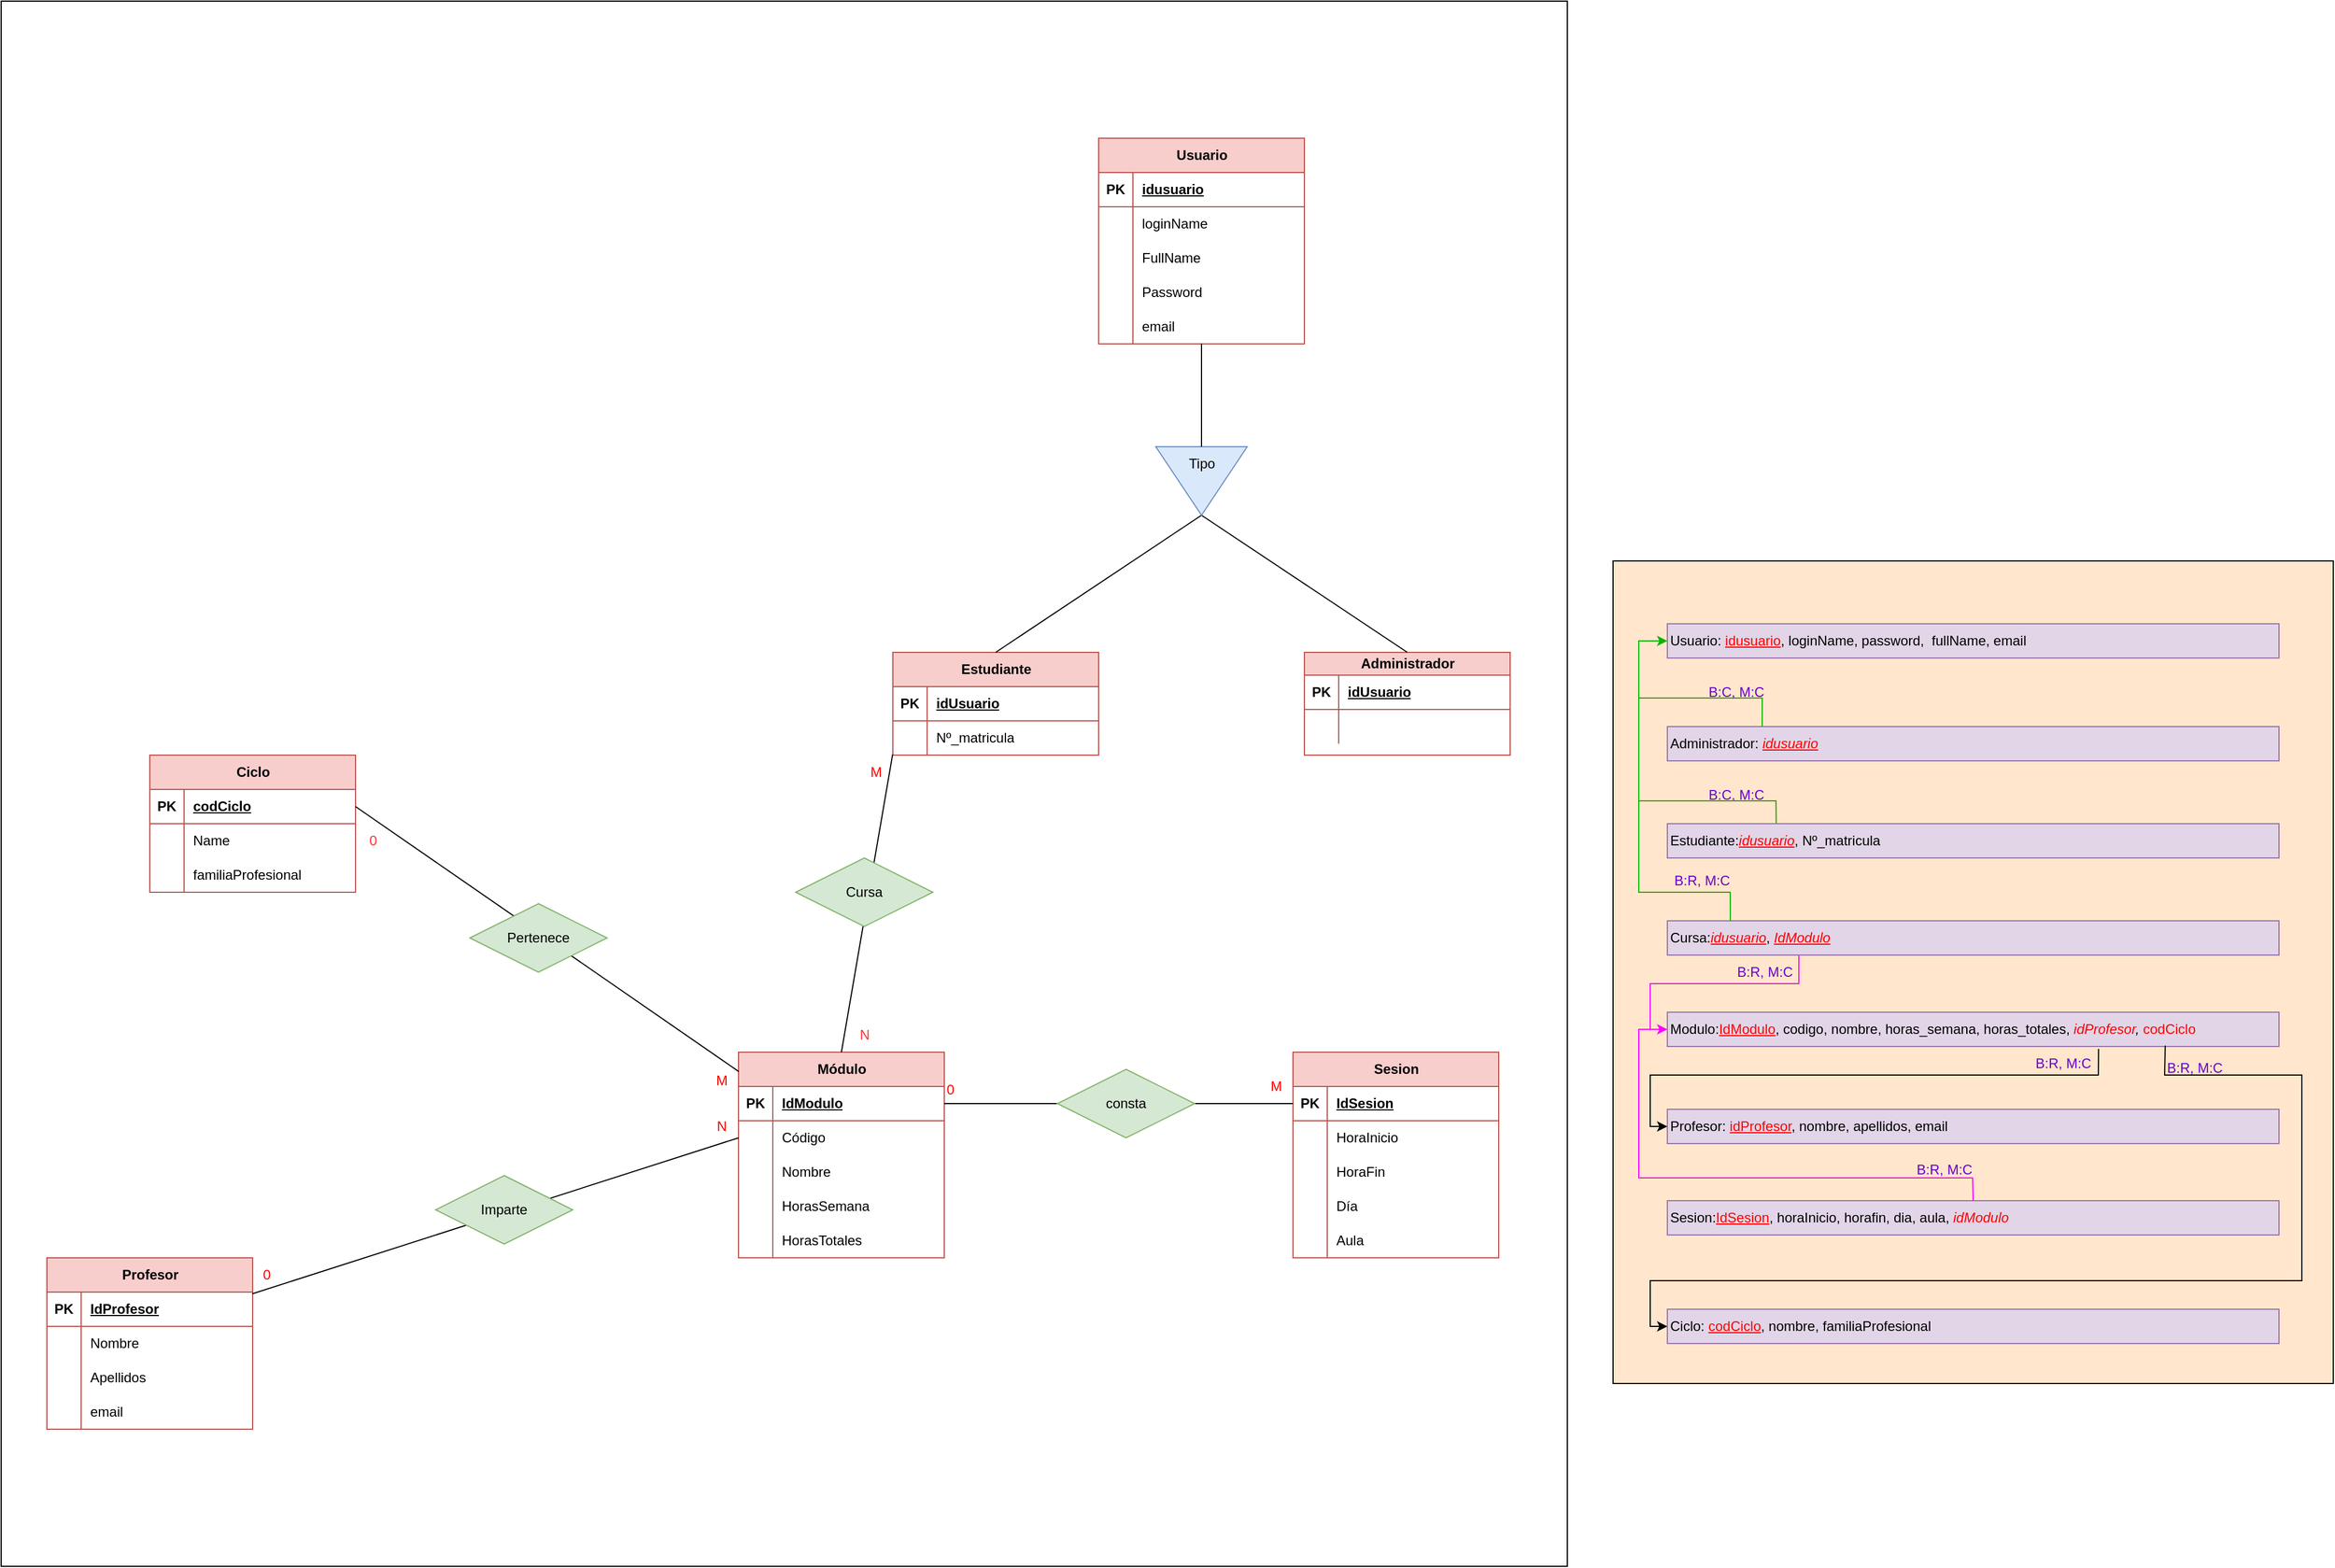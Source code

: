 <mxfile version="22.0.3" type="device">
  <diagram id="C5RBs43oDa-KdzZeNtuy" name="Entidad-Relacion">
    <mxGraphModel dx="6753" dy="1079" grid="1" gridSize="10" guides="1" tooltips="1" connect="1" arrows="1" fold="1" page="1" pageScale="1" pageWidth="827" pageHeight="1169" math="0" shadow="0">
      <root>
        <mxCell id="WIyWlLk6GJQsqaUBKTNV-0" />
        <mxCell id="WIyWlLk6GJQsqaUBKTNV-1" parent="WIyWlLk6GJQsqaUBKTNV-0" />
        <mxCell id="IcJAFvXMcdlUpBERANjo-21" value="" style="group;fillColor=#fff2cc;strokeColor=#d6b656;" parent="WIyWlLk6GJQsqaUBKTNV-1" vertex="1" connectable="0">
          <mxGeometry x="-700" y="2860" width="1370" height="1370" as="geometry" />
        </mxCell>
        <mxCell id="IcJAFvXMcdlUpBERANjo-20" value="" style="whiteSpace=wrap;html=1;aspect=fixed;" parent="IcJAFvXMcdlUpBERANjo-21" vertex="1">
          <mxGeometry width="1370" height="1370" as="geometry" />
        </mxCell>
        <mxCell id="Yn_WXs409a5etzlrmCYC-3" value="Usuario" style="shape=table;startSize=30;container=1;collapsible=1;childLayout=tableLayout;fixedRows=1;rowLines=0;fontStyle=1;align=center;resizeLast=1;html=1;strokeColor=#b85450;verticalAlign=middle;fontFamily=Helvetica;fontSize=12;fontColor=default;fillColor=#f8cecc;" parent="IcJAFvXMcdlUpBERANjo-21" vertex="1">
          <mxGeometry x="960" y="120" width="180" height="180" as="geometry" />
        </mxCell>
        <mxCell id="Yn_WXs409a5etzlrmCYC-4" value="" style="shape=tableRow;horizontal=0;startSize=0;swimlaneHead=0;swimlaneBody=0;fillColor=none;collapsible=0;dropTarget=0;points=[[0,0.5],[1,0.5]];portConstraint=eastwest;top=0;left=0;right=0;bottom=1;strokeColor=#b85450;align=center;verticalAlign=middle;fontFamily=Helvetica;fontSize=12;fontColor=default;" parent="Yn_WXs409a5etzlrmCYC-3" vertex="1">
          <mxGeometry y="30" width="180" height="30" as="geometry" />
        </mxCell>
        <mxCell id="Yn_WXs409a5etzlrmCYC-5" value="PK" style="shape=partialRectangle;connectable=0;fillColor=none;top=0;left=0;bottom=0;right=0;fontStyle=1;overflow=hidden;whiteSpace=wrap;html=1;strokeColor=#b85450;align=center;verticalAlign=middle;fontFamily=Helvetica;fontSize=12;fontColor=default;" parent="Yn_WXs409a5etzlrmCYC-4" vertex="1">
          <mxGeometry width="30" height="30" as="geometry">
            <mxRectangle width="30" height="30" as="alternateBounds" />
          </mxGeometry>
        </mxCell>
        <mxCell id="Yn_WXs409a5etzlrmCYC-6" value="idusuario" style="shape=partialRectangle;connectable=0;fillColor=none;top=0;left=0;bottom=0;right=0;align=left;spacingLeft=6;fontStyle=5;overflow=hidden;whiteSpace=wrap;html=1;strokeColor=#b85450;verticalAlign=middle;fontFamily=Helvetica;fontSize=12;fontColor=default;" parent="Yn_WXs409a5etzlrmCYC-4" vertex="1">
          <mxGeometry x="30" width="150" height="30" as="geometry">
            <mxRectangle width="150" height="30" as="alternateBounds" />
          </mxGeometry>
        </mxCell>
        <mxCell id="Yn_WXs409a5etzlrmCYC-7" value="" style="shape=tableRow;horizontal=0;startSize=0;swimlaneHead=0;swimlaneBody=0;fillColor=none;collapsible=0;dropTarget=0;points=[[0,0.5],[1,0.5]];portConstraint=eastwest;top=0;left=0;right=0;bottom=0;strokeColor=#b85450;align=center;verticalAlign=middle;fontFamily=Helvetica;fontSize=12;fontColor=default;" parent="Yn_WXs409a5etzlrmCYC-3" vertex="1">
          <mxGeometry y="60" width="180" height="30" as="geometry" />
        </mxCell>
        <mxCell id="Yn_WXs409a5etzlrmCYC-8" value="" style="shape=partialRectangle;connectable=0;fillColor=none;top=0;left=0;bottom=0;right=0;editable=1;overflow=hidden;whiteSpace=wrap;html=1;strokeColor=#b85450;align=center;verticalAlign=middle;fontFamily=Helvetica;fontSize=12;fontColor=default;" parent="Yn_WXs409a5etzlrmCYC-7" vertex="1">
          <mxGeometry width="30" height="30" as="geometry">
            <mxRectangle width="30" height="30" as="alternateBounds" />
          </mxGeometry>
        </mxCell>
        <mxCell id="Yn_WXs409a5etzlrmCYC-9" value="loginName" style="shape=partialRectangle;connectable=0;fillColor=none;top=0;left=0;bottom=0;right=0;align=left;spacingLeft=6;overflow=hidden;whiteSpace=wrap;html=1;strokeColor=#b85450;verticalAlign=middle;fontFamily=Helvetica;fontSize=12;fontColor=default;" parent="Yn_WXs409a5etzlrmCYC-7" vertex="1">
          <mxGeometry x="30" width="150" height="30" as="geometry">
            <mxRectangle width="150" height="30" as="alternateBounds" />
          </mxGeometry>
        </mxCell>
        <mxCell id="Yn_WXs409a5etzlrmCYC-10" value="" style="shape=tableRow;horizontal=0;startSize=0;swimlaneHead=0;swimlaneBody=0;fillColor=none;collapsible=0;dropTarget=0;points=[[0,0.5],[1,0.5]];portConstraint=eastwest;top=0;left=0;right=0;bottom=0;strokeColor=#b85450;align=center;verticalAlign=middle;fontFamily=Helvetica;fontSize=12;fontColor=default;" parent="Yn_WXs409a5etzlrmCYC-3" vertex="1">
          <mxGeometry y="90" width="180" height="30" as="geometry" />
        </mxCell>
        <mxCell id="Yn_WXs409a5etzlrmCYC-11" value="" style="shape=partialRectangle;connectable=0;fillColor=none;top=0;left=0;bottom=0;right=0;editable=1;overflow=hidden;whiteSpace=wrap;html=1;strokeColor=#b85450;align=center;verticalAlign=middle;fontFamily=Helvetica;fontSize=12;fontColor=default;" parent="Yn_WXs409a5etzlrmCYC-10" vertex="1">
          <mxGeometry width="30" height="30" as="geometry">
            <mxRectangle width="30" height="30" as="alternateBounds" />
          </mxGeometry>
        </mxCell>
        <mxCell id="Yn_WXs409a5etzlrmCYC-12" value="FullName" style="shape=partialRectangle;connectable=0;fillColor=none;top=0;left=0;bottom=0;right=0;align=left;spacingLeft=6;overflow=hidden;whiteSpace=wrap;html=1;strokeColor=#b85450;verticalAlign=middle;fontFamily=Helvetica;fontSize=12;fontColor=default;" parent="Yn_WXs409a5etzlrmCYC-10" vertex="1">
          <mxGeometry x="30" width="150" height="30" as="geometry">
            <mxRectangle width="150" height="30" as="alternateBounds" />
          </mxGeometry>
        </mxCell>
        <mxCell id="Yn_WXs409a5etzlrmCYC-13" value="" style="shape=tableRow;horizontal=0;startSize=0;swimlaneHead=0;swimlaneBody=0;fillColor=none;collapsible=0;dropTarget=0;points=[[0,0.5],[1,0.5]];portConstraint=eastwest;top=0;left=0;right=0;bottom=0;strokeColor=#b85450;align=center;verticalAlign=middle;fontFamily=Helvetica;fontSize=12;fontColor=default;" parent="Yn_WXs409a5etzlrmCYC-3" vertex="1">
          <mxGeometry y="120" width="180" height="30" as="geometry" />
        </mxCell>
        <mxCell id="Yn_WXs409a5etzlrmCYC-14" value="" style="shape=partialRectangle;connectable=0;fillColor=none;top=0;left=0;bottom=0;right=0;editable=1;overflow=hidden;whiteSpace=wrap;html=1;strokeColor=#b85450;align=center;verticalAlign=middle;fontFamily=Helvetica;fontSize=12;fontColor=default;" parent="Yn_WXs409a5etzlrmCYC-13" vertex="1">
          <mxGeometry width="30" height="30" as="geometry">
            <mxRectangle width="30" height="30" as="alternateBounds" />
          </mxGeometry>
        </mxCell>
        <mxCell id="Yn_WXs409a5etzlrmCYC-15" value="Password" style="shape=partialRectangle;connectable=0;fillColor=none;top=0;left=0;bottom=0;right=0;align=left;spacingLeft=6;overflow=hidden;whiteSpace=wrap;html=1;strokeColor=#b85450;verticalAlign=middle;fontFamily=Helvetica;fontSize=12;fontColor=default;" parent="Yn_WXs409a5etzlrmCYC-13" vertex="1">
          <mxGeometry x="30" width="150" height="30" as="geometry">
            <mxRectangle width="150" height="30" as="alternateBounds" />
          </mxGeometry>
        </mxCell>
        <mxCell id="uocuBpoWuZLB5lscc0YK-18" value="" style="shape=tableRow;horizontal=0;startSize=0;swimlaneHead=0;swimlaneBody=0;fillColor=none;collapsible=0;dropTarget=0;points=[[0,0.5],[1,0.5]];portConstraint=eastwest;top=0;left=0;right=0;bottom=0;strokeColor=#b85450;align=center;verticalAlign=middle;fontFamily=Helvetica;fontSize=12;fontColor=default;" parent="Yn_WXs409a5etzlrmCYC-3" vertex="1">
          <mxGeometry y="150" width="180" height="30" as="geometry" />
        </mxCell>
        <mxCell id="uocuBpoWuZLB5lscc0YK-19" value="" style="shape=partialRectangle;connectable=0;fillColor=none;top=0;left=0;bottom=0;right=0;editable=1;overflow=hidden;whiteSpace=wrap;html=1;strokeColor=#b85450;align=center;verticalAlign=middle;fontFamily=Helvetica;fontSize=12;fontColor=default;" parent="uocuBpoWuZLB5lscc0YK-18" vertex="1">
          <mxGeometry width="30" height="30" as="geometry">
            <mxRectangle width="30" height="30" as="alternateBounds" />
          </mxGeometry>
        </mxCell>
        <mxCell id="uocuBpoWuZLB5lscc0YK-20" value="email" style="shape=partialRectangle;connectable=0;fillColor=none;top=0;left=0;bottom=0;right=0;align=left;spacingLeft=6;overflow=hidden;whiteSpace=wrap;html=1;strokeColor=#b85450;verticalAlign=middle;fontFamily=Helvetica;fontSize=12;fontColor=default;" parent="uocuBpoWuZLB5lscc0YK-18" vertex="1">
          <mxGeometry x="30" width="150" height="30" as="geometry">
            <mxRectangle width="150" height="30" as="alternateBounds" />
          </mxGeometry>
        </mxCell>
        <mxCell id="Yn_WXs409a5etzlrmCYC-16" value="Ciclo" style="shape=table;startSize=30;container=1;collapsible=1;childLayout=tableLayout;fixedRows=1;rowLines=0;fontStyle=1;align=center;resizeLast=1;html=1;strokeColor=#b85450;verticalAlign=middle;fontFamily=Helvetica;fontSize=12;fontColor=default;fillColor=#f8cecc;" parent="IcJAFvXMcdlUpBERANjo-21" vertex="1">
          <mxGeometry x="130" y="660" width="180" height="120" as="geometry" />
        </mxCell>
        <mxCell id="Yn_WXs409a5etzlrmCYC-17" value="" style="shape=tableRow;horizontal=0;startSize=0;swimlaneHead=0;swimlaneBody=0;fillColor=none;collapsible=0;dropTarget=0;points=[[0,0.5],[1,0.5]];portConstraint=eastwest;top=0;left=0;right=0;bottom=1;strokeColor=#b85450;align=center;verticalAlign=middle;fontFamily=Helvetica;fontSize=12;fontColor=default;" parent="Yn_WXs409a5etzlrmCYC-16" vertex="1">
          <mxGeometry y="30" width="180" height="30" as="geometry" />
        </mxCell>
        <mxCell id="Yn_WXs409a5etzlrmCYC-18" value="PK" style="shape=partialRectangle;connectable=0;fillColor=none;top=0;left=0;bottom=0;right=0;fontStyle=1;overflow=hidden;whiteSpace=wrap;html=1;strokeColor=#b85450;align=center;verticalAlign=middle;fontFamily=Helvetica;fontSize=12;fontColor=default;" parent="Yn_WXs409a5etzlrmCYC-17" vertex="1">
          <mxGeometry width="30" height="30" as="geometry">
            <mxRectangle width="30" height="30" as="alternateBounds" />
          </mxGeometry>
        </mxCell>
        <mxCell id="Yn_WXs409a5etzlrmCYC-19" value="codCiclo" style="shape=partialRectangle;connectable=0;fillColor=none;top=0;left=0;bottom=0;right=0;align=left;spacingLeft=6;fontStyle=5;overflow=hidden;whiteSpace=wrap;html=1;strokeColor=#b85450;verticalAlign=middle;fontFamily=Helvetica;fontSize=12;fontColor=default;" parent="Yn_WXs409a5etzlrmCYC-17" vertex="1">
          <mxGeometry x="30" width="150" height="30" as="geometry">
            <mxRectangle width="150" height="30" as="alternateBounds" />
          </mxGeometry>
        </mxCell>
        <mxCell id="Yn_WXs409a5etzlrmCYC-20" value="" style="shape=tableRow;horizontal=0;startSize=0;swimlaneHead=0;swimlaneBody=0;fillColor=none;collapsible=0;dropTarget=0;points=[[0,0.5],[1,0.5]];portConstraint=eastwest;top=0;left=0;right=0;bottom=0;strokeColor=#b85450;align=center;verticalAlign=middle;fontFamily=Helvetica;fontSize=12;fontColor=default;" parent="Yn_WXs409a5etzlrmCYC-16" vertex="1">
          <mxGeometry y="60" width="180" height="30" as="geometry" />
        </mxCell>
        <mxCell id="Yn_WXs409a5etzlrmCYC-21" value="" style="shape=partialRectangle;connectable=0;fillColor=none;top=0;left=0;bottom=0;right=0;editable=1;overflow=hidden;whiteSpace=wrap;html=1;strokeColor=#b85450;align=center;verticalAlign=middle;fontFamily=Helvetica;fontSize=12;fontColor=default;" parent="Yn_WXs409a5etzlrmCYC-20" vertex="1">
          <mxGeometry width="30" height="30" as="geometry">
            <mxRectangle width="30" height="30" as="alternateBounds" />
          </mxGeometry>
        </mxCell>
        <mxCell id="Yn_WXs409a5etzlrmCYC-22" value="Name" style="shape=partialRectangle;connectable=0;fillColor=none;top=0;left=0;bottom=0;right=0;align=left;spacingLeft=6;overflow=hidden;whiteSpace=wrap;html=1;strokeColor=#b85450;verticalAlign=middle;fontFamily=Helvetica;fontSize=12;fontColor=default;" parent="Yn_WXs409a5etzlrmCYC-20" vertex="1">
          <mxGeometry x="30" width="150" height="30" as="geometry">
            <mxRectangle width="150" height="30" as="alternateBounds" />
          </mxGeometry>
        </mxCell>
        <mxCell id="Yn_WXs409a5etzlrmCYC-23" value="" style="shape=tableRow;horizontal=0;startSize=0;swimlaneHead=0;swimlaneBody=0;fillColor=none;collapsible=0;dropTarget=0;points=[[0,0.5],[1,0.5]];portConstraint=eastwest;top=0;left=0;right=0;bottom=0;strokeColor=#b85450;align=center;verticalAlign=middle;fontFamily=Helvetica;fontSize=12;fontColor=default;" parent="Yn_WXs409a5etzlrmCYC-16" vertex="1">
          <mxGeometry y="90" width="180" height="30" as="geometry" />
        </mxCell>
        <mxCell id="Yn_WXs409a5etzlrmCYC-24" value="" style="shape=partialRectangle;connectable=0;fillColor=none;top=0;left=0;bottom=0;right=0;editable=1;overflow=hidden;whiteSpace=wrap;html=1;strokeColor=#b85450;align=center;verticalAlign=middle;fontFamily=Helvetica;fontSize=12;fontColor=default;" parent="Yn_WXs409a5etzlrmCYC-23" vertex="1">
          <mxGeometry width="30" height="30" as="geometry">
            <mxRectangle width="30" height="30" as="alternateBounds" />
          </mxGeometry>
        </mxCell>
        <mxCell id="Yn_WXs409a5etzlrmCYC-25" value="familiaProfesional" style="shape=partialRectangle;connectable=0;fillColor=none;top=0;left=0;bottom=0;right=0;align=left;spacingLeft=6;overflow=hidden;whiteSpace=wrap;html=1;strokeColor=#b85450;verticalAlign=middle;fontFamily=Helvetica;fontSize=12;fontColor=default;" parent="Yn_WXs409a5etzlrmCYC-23" vertex="1">
          <mxGeometry x="30" width="150" height="30" as="geometry">
            <mxRectangle width="150" height="30" as="alternateBounds" />
          </mxGeometry>
        </mxCell>
        <mxCell id="Yn_WXs409a5etzlrmCYC-32" value="Módulo" style="shape=table;startSize=30;container=1;collapsible=1;childLayout=tableLayout;fixedRows=1;rowLines=0;fontStyle=1;align=center;resizeLast=1;html=1;strokeColor=#b85450;verticalAlign=middle;fontFamily=Helvetica;fontSize=12;fontColor=default;fillColor=#f8cecc;" parent="IcJAFvXMcdlUpBERANjo-21" vertex="1">
          <mxGeometry x="645" y="920" width="180" height="180" as="geometry" />
        </mxCell>
        <mxCell id="Yn_WXs409a5etzlrmCYC-33" value="" style="shape=tableRow;horizontal=0;startSize=0;swimlaneHead=0;swimlaneBody=0;fillColor=none;collapsible=0;dropTarget=0;points=[[0,0.5],[1,0.5]];portConstraint=eastwest;top=0;left=0;right=0;bottom=1;strokeColor=#b85450;align=center;verticalAlign=middle;fontFamily=Helvetica;fontSize=12;fontColor=default;" parent="Yn_WXs409a5etzlrmCYC-32" vertex="1">
          <mxGeometry y="30" width="180" height="30" as="geometry" />
        </mxCell>
        <mxCell id="Yn_WXs409a5etzlrmCYC-34" value="PK" style="shape=partialRectangle;connectable=0;fillColor=none;top=0;left=0;bottom=0;right=0;fontStyle=1;overflow=hidden;whiteSpace=wrap;html=1;strokeColor=#b85450;align=center;verticalAlign=middle;fontFamily=Helvetica;fontSize=12;fontColor=default;" parent="Yn_WXs409a5etzlrmCYC-33" vertex="1">
          <mxGeometry width="30" height="30" as="geometry">
            <mxRectangle width="30" height="30" as="alternateBounds" />
          </mxGeometry>
        </mxCell>
        <mxCell id="Yn_WXs409a5etzlrmCYC-35" value="IdModulo" style="shape=partialRectangle;connectable=0;fillColor=none;top=0;left=0;bottom=0;right=0;align=left;spacingLeft=6;fontStyle=5;overflow=hidden;whiteSpace=wrap;html=1;strokeColor=#b85450;verticalAlign=middle;fontFamily=Helvetica;fontSize=12;fontColor=default;" parent="Yn_WXs409a5etzlrmCYC-33" vertex="1">
          <mxGeometry x="30" width="150" height="30" as="geometry">
            <mxRectangle width="150" height="30" as="alternateBounds" />
          </mxGeometry>
        </mxCell>
        <mxCell id="Yn_WXs409a5etzlrmCYC-104" value="" style="shape=tableRow;horizontal=0;startSize=0;swimlaneHead=0;swimlaneBody=0;fillColor=none;collapsible=0;dropTarget=0;points=[[0,0.5],[1,0.5]];portConstraint=eastwest;top=0;left=0;right=0;bottom=0;strokeColor=#b85450;align=center;verticalAlign=middle;fontFamily=Helvetica;fontSize=12;fontColor=default;" parent="Yn_WXs409a5etzlrmCYC-32" vertex="1">
          <mxGeometry y="60" width="180" height="30" as="geometry" />
        </mxCell>
        <mxCell id="Yn_WXs409a5etzlrmCYC-105" value="" style="shape=partialRectangle;connectable=0;fillColor=none;top=0;left=0;bottom=0;right=0;editable=1;overflow=hidden;whiteSpace=wrap;html=1;strokeColor=#b85450;align=center;verticalAlign=middle;fontFamily=Helvetica;fontSize=12;fontColor=default;" parent="Yn_WXs409a5etzlrmCYC-104" vertex="1">
          <mxGeometry width="30" height="30" as="geometry">
            <mxRectangle width="30" height="30" as="alternateBounds" />
          </mxGeometry>
        </mxCell>
        <mxCell id="Yn_WXs409a5etzlrmCYC-106" value="Código" style="shape=partialRectangle;connectable=0;fillColor=none;top=0;left=0;bottom=0;right=0;align=left;spacingLeft=6;overflow=hidden;whiteSpace=wrap;html=1;strokeColor=#b85450;verticalAlign=middle;fontFamily=Helvetica;fontSize=12;fontColor=default;" parent="Yn_WXs409a5etzlrmCYC-104" vertex="1">
          <mxGeometry x="30" width="150" height="30" as="geometry">
            <mxRectangle width="150" height="30" as="alternateBounds" />
          </mxGeometry>
        </mxCell>
        <mxCell id="Yn_WXs409a5etzlrmCYC-36" value="" style="shape=tableRow;horizontal=0;startSize=0;swimlaneHead=0;swimlaneBody=0;fillColor=none;collapsible=0;dropTarget=0;points=[[0,0.5],[1,0.5]];portConstraint=eastwest;top=0;left=0;right=0;bottom=0;strokeColor=#b85450;align=center;verticalAlign=middle;fontFamily=Helvetica;fontSize=12;fontColor=default;" parent="Yn_WXs409a5etzlrmCYC-32" vertex="1">
          <mxGeometry y="90" width="180" height="30" as="geometry" />
        </mxCell>
        <mxCell id="Yn_WXs409a5etzlrmCYC-37" value="" style="shape=partialRectangle;connectable=0;fillColor=none;top=0;left=0;bottom=0;right=0;editable=1;overflow=hidden;whiteSpace=wrap;html=1;strokeColor=#b85450;align=center;verticalAlign=middle;fontFamily=Helvetica;fontSize=12;fontColor=default;" parent="Yn_WXs409a5etzlrmCYC-36" vertex="1">
          <mxGeometry width="30" height="30" as="geometry">
            <mxRectangle width="30" height="30" as="alternateBounds" />
          </mxGeometry>
        </mxCell>
        <mxCell id="Yn_WXs409a5etzlrmCYC-38" value="Nombre" style="shape=partialRectangle;connectable=0;fillColor=none;top=0;left=0;bottom=0;right=0;align=left;spacingLeft=6;overflow=hidden;whiteSpace=wrap;html=1;strokeColor=#b85450;verticalAlign=middle;fontFamily=Helvetica;fontSize=12;fontColor=default;" parent="Yn_WXs409a5etzlrmCYC-36" vertex="1">
          <mxGeometry x="30" width="150" height="30" as="geometry">
            <mxRectangle width="150" height="30" as="alternateBounds" />
          </mxGeometry>
        </mxCell>
        <mxCell id="Yn_WXs409a5etzlrmCYC-39" value="" style="shape=tableRow;horizontal=0;startSize=0;swimlaneHead=0;swimlaneBody=0;fillColor=none;collapsible=0;dropTarget=0;points=[[0,0.5],[1,0.5]];portConstraint=eastwest;top=0;left=0;right=0;bottom=0;strokeColor=#b85450;align=center;verticalAlign=middle;fontFamily=Helvetica;fontSize=12;fontColor=default;" parent="Yn_WXs409a5etzlrmCYC-32" vertex="1">
          <mxGeometry y="120" width="180" height="30" as="geometry" />
        </mxCell>
        <mxCell id="Yn_WXs409a5etzlrmCYC-40" value="" style="shape=partialRectangle;connectable=0;fillColor=none;top=0;left=0;bottom=0;right=0;editable=1;overflow=hidden;whiteSpace=wrap;html=1;strokeColor=#b85450;align=center;verticalAlign=middle;fontFamily=Helvetica;fontSize=12;fontColor=default;" parent="Yn_WXs409a5etzlrmCYC-39" vertex="1">
          <mxGeometry width="30" height="30" as="geometry">
            <mxRectangle width="30" height="30" as="alternateBounds" />
          </mxGeometry>
        </mxCell>
        <mxCell id="Yn_WXs409a5etzlrmCYC-41" value="HorasSemana" style="shape=partialRectangle;connectable=0;fillColor=none;top=0;left=0;bottom=0;right=0;align=left;spacingLeft=6;overflow=hidden;whiteSpace=wrap;html=1;strokeColor=#b85450;verticalAlign=middle;fontFamily=Helvetica;fontSize=12;fontColor=default;" parent="Yn_WXs409a5etzlrmCYC-39" vertex="1">
          <mxGeometry x="30" width="150" height="30" as="geometry">
            <mxRectangle width="150" height="30" as="alternateBounds" />
          </mxGeometry>
        </mxCell>
        <mxCell id="Yn_WXs409a5etzlrmCYC-42" value="" style="shape=tableRow;horizontal=0;startSize=0;swimlaneHead=0;swimlaneBody=0;fillColor=none;collapsible=0;dropTarget=0;points=[[0,0.5],[1,0.5]];portConstraint=eastwest;top=0;left=0;right=0;bottom=0;strokeColor=#b85450;align=center;verticalAlign=middle;fontFamily=Helvetica;fontSize=12;fontColor=default;" parent="Yn_WXs409a5etzlrmCYC-32" vertex="1">
          <mxGeometry y="150" width="180" height="30" as="geometry" />
        </mxCell>
        <mxCell id="Yn_WXs409a5etzlrmCYC-43" value="" style="shape=partialRectangle;connectable=0;fillColor=none;top=0;left=0;bottom=0;right=0;editable=1;overflow=hidden;whiteSpace=wrap;html=1;strokeColor=#b85450;align=center;verticalAlign=middle;fontFamily=Helvetica;fontSize=12;fontColor=default;" parent="Yn_WXs409a5etzlrmCYC-42" vertex="1">
          <mxGeometry width="30" height="30" as="geometry">
            <mxRectangle width="30" height="30" as="alternateBounds" />
          </mxGeometry>
        </mxCell>
        <mxCell id="Yn_WXs409a5etzlrmCYC-44" value="HorasTotales" style="shape=partialRectangle;connectable=0;fillColor=none;top=0;left=0;bottom=0;right=0;align=left;spacingLeft=6;overflow=hidden;whiteSpace=wrap;html=1;strokeColor=#b85450;verticalAlign=middle;fontFamily=Helvetica;fontSize=12;fontColor=default;" parent="Yn_WXs409a5etzlrmCYC-42" vertex="1">
          <mxGeometry x="30" width="150" height="30" as="geometry">
            <mxRectangle width="150" height="30" as="alternateBounds" />
          </mxGeometry>
        </mxCell>
        <mxCell id="Yn_WXs409a5etzlrmCYC-45" value="Sesion" style="shape=table;startSize=30;container=1;collapsible=1;childLayout=tableLayout;fixedRows=1;rowLines=0;fontStyle=1;align=center;resizeLast=1;html=1;strokeColor=#b85450;verticalAlign=middle;fontFamily=Helvetica;fontSize=12;fontColor=default;fillColor=#f8cecc;" parent="IcJAFvXMcdlUpBERANjo-21" vertex="1">
          <mxGeometry x="1130" y="920" width="180" height="180" as="geometry" />
        </mxCell>
        <mxCell id="Yn_WXs409a5etzlrmCYC-46" value="" style="shape=tableRow;horizontal=0;startSize=0;swimlaneHead=0;swimlaneBody=0;fillColor=none;collapsible=0;dropTarget=0;points=[[0,0.5],[1,0.5]];portConstraint=eastwest;top=0;left=0;right=0;bottom=1;strokeColor=#b85450;align=center;verticalAlign=middle;fontFamily=Helvetica;fontSize=12;fontColor=default;" parent="Yn_WXs409a5etzlrmCYC-45" vertex="1">
          <mxGeometry y="30" width="180" height="30" as="geometry" />
        </mxCell>
        <mxCell id="Yn_WXs409a5etzlrmCYC-47" value="PK" style="shape=partialRectangle;connectable=0;fillColor=none;top=0;left=0;bottom=0;right=0;fontStyle=1;overflow=hidden;whiteSpace=wrap;html=1;strokeColor=#b85450;align=center;verticalAlign=middle;fontFamily=Helvetica;fontSize=12;fontColor=default;" parent="Yn_WXs409a5etzlrmCYC-46" vertex="1">
          <mxGeometry width="30" height="30" as="geometry">
            <mxRectangle width="30" height="30" as="alternateBounds" />
          </mxGeometry>
        </mxCell>
        <mxCell id="Yn_WXs409a5etzlrmCYC-48" value="IdSesion" style="shape=partialRectangle;connectable=0;fillColor=none;top=0;left=0;bottom=0;right=0;align=left;spacingLeft=6;fontStyle=5;overflow=hidden;whiteSpace=wrap;html=1;strokeColor=#b85450;verticalAlign=middle;fontFamily=Helvetica;fontSize=12;fontColor=default;" parent="Yn_WXs409a5etzlrmCYC-46" vertex="1">
          <mxGeometry x="30" width="150" height="30" as="geometry">
            <mxRectangle width="150" height="30" as="alternateBounds" />
          </mxGeometry>
        </mxCell>
        <mxCell id="Yn_WXs409a5etzlrmCYC-49" value="" style="shape=tableRow;horizontal=0;startSize=0;swimlaneHead=0;swimlaneBody=0;fillColor=none;collapsible=0;dropTarget=0;points=[[0,0.5],[1,0.5]];portConstraint=eastwest;top=0;left=0;right=0;bottom=0;strokeColor=#b85450;align=center;verticalAlign=middle;fontFamily=Helvetica;fontSize=12;fontColor=default;" parent="Yn_WXs409a5etzlrmCYC-45" vertex="1">
          <mxGeometry y="60" width="180" height="30" as="geometry" />
        </mxCell>
        <mxCell id="Yn_WXs409a5etzlrmCYC-50" value="" style="shape=partialRectangle;connectable=0;fillColor=none;top=0;left=0;bottom=0;right=0;editable=1;overflow=hidden;whiteSpace=wrap;html=1;strokeColor=#b85450;align=center;verticalAlign=middle;fontFamily=Helvetica;fontSize=12;fontColor=default;" parent="Yn_WXs409a5etzlrmCYC-49" vertex="1">
          <mxGeometry width="30" height="30" as="geometry">
            <mxRectangle width="30" height="30" as="alternateBounds" />
          </mxGeometry>
        </mxCell>
        <mxCell id="Yn_WXs409a5etzlrmCYC-51" value="HoraInicio" style="shape=partialRectangle;connectable=0;fillColor=none;top=0;left=0;bottom=0;right=0;align=left;spacingLeft=6;overflow=hidden;whiteSpace=wrap;html=1;strokeColor=#b85450;verticalAlign=middle;fontFamily=Helvetica;fontSize=12;fontColor=default;" parent="Yn_WXs409a5etzlrmCYC-49" vertex="1">
          <mxGeometry x="30" width="150" height="30" as="geometry">
            <mxRectangle width="150" height="30" as="alternateBounds" />
          </mxGeometry>
        </mxCell>
        <mxCell id="Yn_WXs409a5etzlrmCYC-52" value="" style="shape=tableRow;horizontal=0;startSize=0;swimlaneHead=0;swimlaneBody=0;fillColor=none;collapsible=0;dropTarget=0;points=[[0,0.5],[1,0.5]];portConstraint=eastwest;top=0;left=0;right=0;bottom=0;strokeColor=#b85450;align=center;verticalAlign=middle;fontFamily=Helvetica;fontSize=12;fontColor=default;" parent="Yn_WXs409a5etzlrmCYC-45" vertex="1">
          <mxGeometry y="90" width="180" height="30" as="geometry" />
        </mxCell>
        <mxCell id="Yn_WXs409a5etzlrmCYC-53" value="" style="shape=partialRectangle;connectable=0;fillColor=none;top=0;left=0;bottom=0;right=0;editable=1;overflow=hidden;whiteSpace=wrap;html=1;strokeColor=#b85450;align=center;verticalAlign=middle;fontFamily=Helvetica;fontSize=12;fontColor=default;" parent="Yn_WXs409a5etzlrmCYC-52" vertex="1">
          <mxGeometry width="30" height="30" as="geometry">
            <mxRectangle width="30" height="30" as="alternateBounds" />
          </mxGeometry>
        </mxCell>
        <mxCell id="Yn_WXs409a5etzlrmCYC-54" value="HoraFin" style="shape=partialRectangle;connectable=0;fillColor=none;top=0;left=0;bottom=0;right=0;align=left;spacingLeft=6;overflow=hidden;whiteSpace=wrap;html=1;strokeColor=#b85450;verticalAlign=middle;fontFamily=Helvetica;fontSize=12;fontColor=default;" parent="Yn_WXs409a5etzlrmCYC-52" vertex="1">
          <mxGeometry x="30" width="150" height="30" as="geometry">
            <mxRectangle width="150" height="30" as="alternateBounds" />
          </mxGeometry>
        </mxCell>
        <mxCell id="Yn_WXs409a5etzlrmCYC-58" value="" style="shape=tableRow;horizontal=0;startSize=0;swimlaneHead=0;swimlaneBody=0;fillColor=none;collapsible=0;dropTarget=0;points=[[0,0.5],[1,0.5]];portConstraint=eastwest;top=0;left=0;right=0;bottom=0;strokeColor=#b85450;align=center;verticalAlign=middle;fontFamily=Helvetica;fontSize=12;fontColor=default;" parent="Yn_WXs409a5etzlrmCYC-45" vertex="1">
          <mxGeometry y="120" width="180" height="30" as="geometry" />
        </mxCell>
        <mxCell id="Yn_WXs409a5etzlrmCYC-59" value="" style="shape=partialRectangle;connectable=0;fillColor=none;top=0;left=0;bottom=0;right=0;editable=1;overflow=hidden;whiteSpace=wrap;html=1;strokeColor=#b85450;align=center;verticalAlign=middle;fontFamily=Helvetica;fontSize=12;fontColor=default;" parent="Yn_WXs409a5etzlrmCYC-58" vertex="1">
          <mxGeometry width="30" height="30" as="geometry">
            <mxRectangle width="30" height="30" as="alternateBounds" />
          </mxGeometry>
        </mxCell>
        <mxCell id="Yn_WXs409a5etzlrmCYC-60" value="Día" style="shape=partialRectangle;connectable=0;fillColor=none;top=0;left=0;bottom=0;right=0;align=left;spacingLeft=6;overflow=hidden;whiteSpace=wrap;html=1;strokeColor=#b85450;verticalAlign=middle;fontFamily=Helvetica;fontSize=12;fontColor=default;" parent="Yn_WXs409a5etzlrmCYC-58" vertex="1">
          <mxGeometry x="30" width="150" height="30" as="geometry">
            <mxRectangle width="150" height="30" as="alternateBounds" />
          </mxGeometry>
        </mxCell>
        <mxCell id="Yn_WXs409a5etzlrmCYC-61" value="" style="shape=tableRow;horizontal=0;startSize=0;swimlaneHead=0;swimlaneBody=0;fillColor=none;collapsible=0;dropTarget=0;points=[[0,0.5],[1,0.5]];portConstraint=eastwest;top=0;left=0;right=0;bottom=0;strokeColor=#b85450;align=center;verticalAlign=middle;fontFamily=Helvetica;fontSize=12;fontColor=default;" parent="Yn_WXs409a5etzlrmCYC-45" vertex="1">
          <mxGeometry y="150" width="180" height="30" as="geometry" />
        </mxCell>
        <mxCell id="Yn_WXs409a5etzlrmCYC-62" value="&lt;div&gt;&lt;br&gt;&lt;/div&gt;" style="shape=partialRectangle;connectable=0;fillColor=none;top=0;left=0;bottom=0;right=0;editable=1;overflow=hidden;whiteSpace=wrap;html=1;strokeColor=#b85450;align=center;verticalAlign=middle;fontFamily=Helvetica;fontSize=12;fontColor=default;" parent="Yn_WXs409a5etzlrmCYC-61" vertex="1">
          <mxGeometry width="30" height="30" as="geometry">
            <mxRectangle width="30" height="30" as="alternateBounds" />
          </mxGeometry>
        </mxCell>
        <mxCell id="Yn_WXs409a5etzlrmCYC-63" value="Aula" style="shape=partialRectangle;connectable=0;fillColor=none;top=0;left=0;bottom=0;right=0;align=left;spacingLeft=6;overflow=hidden;whiteSpace=wrap;html=1;strokeColor=#b85450;verticalAlign=middle;fontFamily=Helvetica;fontSize=12;fontColor=default;" parent="Yn_WXs409a5etzlrmCYC-61" vertex="1">
          <mxGeometry x="30" width="150" height="30" as="geometry">
            <mxRectangle width="150" height="30" as="alternateBounds" />
          </mxGeometry>
        </mxCell>
        <mxCell id="Yn_WXs409a5etzlrmCYC-64" value="Estudiante" style="shape=table;startSize=30;container=1;collapsible=1;childLayout=tableLayout;fixedRows=1;rowLines=0;fontStyle=1;align=center;resizeLast=1;html=1;strokeColor=#b85450;verticalAlign=middle;fontFamily=Helvetica;fontSize=12;fontColor=default;fillColor=#f8cecc;" parent="IcJAFvXMcdlUpBERANjo-21" vertex="1">
          <mxGeometry x="780" y="570" width="180" height="90" as="geometry" />
        </mxCell>
        <mxCell id="Yn_WXs409a5etzlrmCYC-65" value="" style="shape=tableRow;horizontal=0;startSize=0;swimlaneHead=0;swimlaneBody=0;fillColor=none;collapsible=0;dropTarget=0;points=[[0,0.5],[1,0.5]];portConstraint=eastwest;top=0;left=0;right=0;bottom=1;strokeColor=#b85450;align=center;verticalAlign=middle;fontFamily=Helvetica;fontSize=12;fontColor=default;" parent="Yn_WXs409a5etzlrmCYC-64" vertex="1">
          <mxGeometry y="30" width="180" height="30" as="geometry" />
        </mxCell>
        <mxCell id="Yn_WXs409a5etzlrmCYC-66" value="PK" style="shape=partialRectangle;connectable=0;fillColor=none;top=0;left=0;bottom=0;right=0;fontStyle=1;overflow=hidden;whiteSpace=wrap;html=1;strokeColor=#b85450;align=center;verticalAlign=middle;fontFamily=Helvetica;fontSize=12;fontColor=default;" parent="Yn_WXs409a5etzlrmCYC-65" vertex="1">
          <mxGeometry width="30" height="30" as="geometry">
            <mxRectangle width="30" height="30" as="alternateBounds" />
          </mxGeometry>
        </mxCell>
        <mxCell id="Yn_WXs409a5etzlrmCYC-67" value="idUsuario" style="shape=partialRectangle;connectable=0;fillColor=none;top=0;left=0;bottom=0;right=0;align=left;spacingLeft=6;fontStyle=5;overflow=hidden;whiteSpace=wrap;html=1;strokeColor=#b85450;verticalAlign=middle;fontFamily=Helvetica;fontSize=12;fontColor=default;" parent="Yn_WXs409a5etzlrmCYC-65" vertex="1">
          <mxGeometry x="30" width="150" height="30" as="geometry">
            <mxRectangle width="150" height="30" as="alternateBounds" />
          </mxGeometry>
        </mxCell>
        <mxCell id="Yn_WXs409a5etzlrmCYC-68" value="" style="shape=tableRow;horizontal=0;startSize=0;swimlaneHead=0;swimlaneBody=0;fillColor=none;collapsible=0;dropTarget=0;points=[[0,0.5],[1,0.5]];portConstraint=eastwest;top=0;left=0;right=0;bottom=0;strokeColor=#b85450;align=center;verticalAlign=middle;fontFamily=Helvetica;fontSize=12;fontColor=default;" parent="Yn_WXs409a5etzlrmCYC-64" vertex="1">
          <mxGeometry y="60" width="180" height="30" as="geometry" />
        </mxCell>
        <mxCell id="Yn_WXs409a5etzlrmCYC-69" value="" style="shape=partialRectangle;connectable=0;fillColor=none;top=0;left=0;bottom=0;right=0;editable=1;overflow=hidden;whiteSpace=wrap;html=1;strokeColor=#b85450;align=center;verticalAlign=middle;fontFamily=Helvetica;fontSize=12;fontColor=default;" parent="Yn_WXs409a5etzlrmCYC-68" vertex="1">
          <mxGeometry width="30" height="30" as="geometry">
            <mxRectangle width="30" height="30" as="alternateBounds" />
          </mxGeometry>
        </mxCell>
        <mxCell id="Yn_WXs409a5etzlrmCYC-70" value="Nº_matricula" style="shape=partialRectangle;connectable=0;fillColor=none;top=0;left=0;bottom=0;right=0;align=left;spacingLeft=6;overflow=hidden;whiteSpace=wrap;html=1;strokeColor=#b85450;verticalAlign=middle;fontFamily=Helvetica;fontSize=12;fontColor=default;" parent="Yn_WXs409a5etzlrmCYC-68" vertex="1">
          <mxGeometry x="30" width="150" height="30" as="geometry">
            <mxRectangle width="150" height="30" as="alternateBounds" />
          </mxGeometry>
        </mxCell>
        <mxCell id="Yn_WXs409a5etzlrmCYC-77" value="Administrador" style="shape=table;startSize=20;container=1;collapsible=1;childLayout=tableLayout;fixedRows=1;rowLines=0;fontStyle=1;align=center;resizeLast=1;html=1;strokeColor=#b85450;verticalAlign=middle;fontFamily=Helvetica;fontSize=12;fontColor=default;fillColor=#f8cecc;" parent="IcJAFvXMcdlUpBERANjo-21" vertex="1">
          <mxGeometry x="1140" y="570" width="180" height="90" as="geometry" />
        </mxCell>
        <mxCell id="Yn_WXs409a5etzlrmCYC-78" value="" style="shape=tableRow;horizontal=0;startSize=0;swimlaneHead=0;swimlaneBody=0;fillColor=none;collapsible=0;dropTarget=0;points=[[0,0.5],[1,0.5]];portConstraint=eastwest;top=0;left=0;right=0;bottom=1;strokeColor=#b85450;align=center;verticalAlign=middle;fontFamily=Helvetica;fontSize=12;fontColor=default;" parent="Yn_WXs409a5etzlrmCYC-77" vertex="1">
          <mxGeometry y="20" width="180" height="30" as="geometry" />
        </mxCell>
        <mxCell id="Yn_WXs409a5etzlrmCYC-79" value="PK" style="shape=partialRectangle;connectable=0;fillColor=none;top=0;left=0;bottom=0;right=0;fontStyle=1;overflow=hidden;whiteSpace=wrap;html=1;strokeColor=#b85450;align=center;verticalAlign=middle;fontFamily=Helvetica;fontSize=12;fontColor=default;" parent="Yn_WXs409a5etzlrmCYC-78" vertex="1">
          <mxGeometry width="30" height="30" as="geometry">
            <mxRectangle width="30" height="30" as="alternateBounds" />
          </mxGeometry>
        </mxCell>
        <mxCell id="Yn_WXs409a5etzlrmCYC-80" value="idUsuario" style="shape=partialRectangle;connectable=0;fillColor=none;top=0;left=0;bottom=0;right=0;align=left;spacingLeft=6;fontStyle=5;overflow=hidden;whiteSpace=wrap;html=1;strokeColor=#b85450;verticalAlign=middle;fontFamily=Helvetica;fontSize=12;fontColor=default;" parent="Yn_WXs409a5etzlrmCYC-78" vertex="1">
          <mxGeometry x="30" width="150" height="30" as="geometry">
            <mxRectangle width="150" height="30" as="alternateBounds" />
          </mxGeometry>
        </mxCell>
        <mxCell id="Yn_WXs409a5etzlrmCYC-81" value="" style="shape=tableRow;horizontal=0;startSize=0;swimlaneHead=0;swimlaneBody=0;fillColor=none;collapsible=0;dropTarget=0;points=[[0,0.5],[1,0.5]];portConstraint=eastwest;top=0;left=0;right=0;bottom=0;strokeColor=#b85450;align=center;verticalAlign=middle;fontFamily=Helvetica;fontSize=12;fontColor=default;" parent="Yn_WXs409a5etzlrmCYC-77" vertex="1">
          <mxGeometry y="50" width="180" height="30" as="geometry" />
        </mxCell>
        <mxCell id="Yn_WXs409a5etzlrmCYC-82" value="" style="shape=partialRectangle;connectable=0;fillColor=none;top=0;left=0;bottom=0;right=0;editable=1;overflow=hidden;whiteSpace=wrap;html=1;strokeColor=#b85450;align=center;verticalAlign=middle;fontFamily=Helvetica;fontSize=12;fontColor=default;" parent="Yn_WXs409a5etzlrmCYC-81" vertex="1">
          <mxGeometry width="30" height="30" as="geometry">
            <mxRectangle width="30" height="30" as="alternateBounds" />
          </mxGeometry>
        </mxCell>
        <mxCell id="Yn_WXs409a5etzlrmCYC-83" value="" style="shape=partialRectangle;connectable=0;fillColor=none;top=0;left=0;bottom=0;right=0;align=left;spacingLeft=6;overflow=hidden;whiteSpace=wrap;html=1;strokeColor=#b85450;verticalAlign=middle;fontFamily=Helvetica;fontSize=12;fontColor=default;" parent="Yn_WXs409a5etzlrmCYC-81" vertex="1">
          <mxGeometry x="30" width="150" height="30" as="geometry">
            <mxRectangle width="150" height="30" as="alternateBounds" />
          </mxGeometry>
        </mxCell>
        <mxCell id="Yn_WXs409a5etzlrmCYC-90" value="" style="endArrow=none;html=1;rounded=0;fontFamily=Helvetica;fontSize=12;fontColor=default;exitX=0.5;exitY=0;exitDx=0;exitDy=0;entryX=1;entryY=0.5;entryDx=0;entryDy=0;" parent="IcJAFvXMcdlUpBERANjo-21" source="Yn_WXs409a5etzlrmCYC-64" target="IcJAFvXMcdlUpBERANjo-0" edge="1">
          <mxGeometry width="50" height="50" relative="1" as="geometry">
            <mxPoint x="770" y="620" as="sourcePoint" />
            <mxPoint x="1050" y="450" as="targetPoint" />
          </mxGeometry>
        </mxCell>
        <mxCell id="Yn_WXs409a5etzlrmCYC-91" value="" style="endArrow=none;html=1;rounded=0;fontFamily=Helvetica;fontSize=12;fontColor=default;entryX=1;entryY=0.5;entryDx=0;entryDy=0;exitX=0.5;exitY=0;exitDx=0;exitDy=0;" parent="IcJAFvXMcdlUpBERANjo-21" source="Yn_WXs409a5etzlrmCYC-77" target="IcJAFvXMcdlUpBERANjo-0" edge="1">
          <mxGeometry width="50" height="50" relative="1" as="geometry">
            <mxPoint x="1049.5" y="620" as="sourcePoint" />
            <mxPoint x="1050.44" y="449.55" as="targetPoint" />
          </mxGeometry>
        </mxCell>
        <mxCell id="Yn_WXs409a5etzlrmCYC-96" value="&lt;font style=&quot;color: rgb(255, 0, 0);&quot;&gt;M&lt;/font&gt;" style="text;html=1;align=center;verticalAlign=middle;resizable=0;points=[];autosize=1;strokeColor=none;fillColor=none;fontFamily=Helvetica;fontSize=12;fontColor=default;" parent="IcJAFvXMcdlUpBERANjo-21" vertex="1">
          <mxGeometry x="750" y="660" width="30" height="30" as="geometry" />
        </mxCell>
        <mxCell id="Yn_WXs409a5etzlrmCYC-97" value="&lt;font color=&quot;#ff3333&quot;&gt;N&lt;/font&gt;" style="text;html=1;align=center;verticalAlign=middle;resizable=0;points=[];autosize=1;strokeColor=none;fillColor=none;fontFamily=Helvetica;fontSize=12;fontColor=default;" parent="IcJAFvXMcdlUpBERANjo-21" vertex="1">
          <mxGeometry x="740" y="890" width="30" height="30" as="geometry" />
        </mxCell>
        <mxCell id="Yn_WXs409a5etzlrmCYC-99" value="&lt;font style=&quot;color: rgb(255, 0, 0);&quot;&gt;M&lt;/font&gt;" style="text;html=1;align=center;verticalAlign=middle;resizable=0;points=[];autosize=1;strokeColor=none;fillColor=none;fontFamily=Helvetica;fontSize=12;fontColor=default;" parent="IcJAFvXMcdlUpBERANjo-21" vertex="1">
          <mxGeometry x="615" y="930" width="30" height="30" as="geometry" />
        </mxCell>
        <mxCell id="gWmofwAnsoPhRGkEBss_-17" value="Profesor" style="shape=table;startSize=30;container=1;collapsible=1;childLayout=tableLayout;fixedRows=1;rowLines=0;fontStyle=1;align=center;resizeLast=1;html=1;strokeColor=#b85450;verticalAlign=middle;fontFamily=Helvetica;fontSize=12;fontColor=default;fillColor=#f8cecc;" parent="IcJAFvXMcdlUpBERANjo-21" vertex="1">
          <mxGeometry x="40" y="1100" width="180" height="150" as="geometry" />
        </mxCell>
        <mxCell id="gWmofwAnsoPhRGkEBss_-18" value="" style="shape=tableRow;horizontal=0;startSize=0;swimlaneHead=0;swimlaneBody=0;fillColor=none;collapsible=0;dropTarget=0;points=[[0,0.5],[1,0.5]];portConstraint=eastwest;top=0;left=0;right=0;bottom=1;strokeColor=#b85450;align=center;verticalAlign=middle;fontFamily=Helvetica;fontSize=12;fontColor=default;" parent="gWmofwAnsoPhRGkEBss_-17" vertex="1">
          <mxGeometry y="30" width="180" height="30" as="geometry" />
        </mxCell>
        <mxCell id="gWmofwAnsoPhRGkEBss_-19" value="PK" style="shape=partialRectangle;connectable=0;fillColor=none;top=0;left=0;bottom=0;right=0;fontStyle=1;overflow=hidden;whiteSpace=wrap;html=1;strokeColor=#b85450;align=center;verticalAlign=middle;fontFamily=Helvetica;fontSize=12;fontColor=default;" parent="gWmofwAnsoPhRGkEBss_-18" vertex="1">
          <mxGeometry width="30" height="30" as="geometry">
            <mxRectangle width="30" height="30" as="alternateBounds" />
          </mxGeometry>
        </mxCell>
        <mxCell id="gWmofwAnsoPhRGkEBss_-20" value="IdProfesor" style="shape=partialRectangle;connectable=0;fillColor=none;top=0;left=0;bottom=0;right=0;align=left;spacingLeft=6;fontStyle=5;overflow=hidden;whiteSpace=wrap;html=1;strokeColor=#b85450;verticalAlign=middle;fontFamily=Helvetica;fontSize=12;fontColor=default;" parent="gWmofwAnsoPhRGkEBss_-18" vertex="1">
          <mxGeometry x="30" width="150" height="30" as="geometry">
            <mxRectangle width="150" height="30" as="alternateBounds" />
          </mxGeometry>
        </mxCell>
        <mxCell id="gWmofwAnsoPhRGkEBss_-24" value="" style="shape=tableRow;horizontal=0;startSize=0;swimlaneHead=0;swimlaneBody=0;fillColor=none;collapsible=0;dropTarget=0;points=[[0,0.5],[1,0.5]];portConstraint=eastwest;top=0;left=0;right=0;bottom=0;strokeColor=#b85450;align=center;verticalAlign=middle;fontFamily=Helvetica;fontSize=12;fontColor=default;" parent="gWmofwAnsoPhRGkEBss_-17" vertex="1">
          <mxGeometry y="60" width="180" height="30" as="geometry" />
        </mxCell>
        <mxCell id="gWmofwAnsoPhRGkEBss_-25" value="" style="shape=partialRectangle;connectable=0;fillColor=none;top=0;left=0;bottom=0;right=0;editable=1;overflow=hidden;whiteSpace=wrap;html=1;strokeColor=#b85450;align=center;verticalAlign=middle;fontFamily=Helvetica;fontSize=12;fontColor=default;" parent="gWmofwAnsoPhRGkEBss_-24" vertex="1">
          <mxGeometry width="30" height="30" as="geometry">
            <mxRectangle width="30" height="30" as="alternateBounds" />
          </mxGeometry>
        </mxCell>
        <mxCell id="gWmofwAnsoPhRGkEBss_-26" value="Nombre" style="shape=partialRectangle;connectable=0;fillColor=none;top=0;left=0;bottom=0;right=0;align=left;spacingLeft=6;overflow=hidden;whiteSpace=wrap;html=1;strokeColor=#b85450;verticalAlign=middle;fontFamily=Helvetica;fontSize=12;fontColor=default;" parent="gWmofwAnsoPhRGkEBss_-24" vertex="1">
          <mxGeometry x="30" width="150" height="30" as="geometry">
            <mxRectangle width="150" height="30" as="alternateBounds" />
          </mxGeometry>
        </mxCell>
        <mxCell id="gWmofwAnsoPhRGkEBss_-27" value="" style="shape=tableRow;horizontal=0;startSize=0;swimlaneHead=0;swimlaneBody=0;fillColor=none;collapsible=0;dropTarget=0;points=[[0,0.5],[1,0.5]];portConstraint=eastwest;top=0;left=0;right=0;bottom=0;strokeColor=#b85450;align=center;verticalAlign=middle;fontFamily=Helvetica;fontSize=12;fontColor=default;" parent="gWmofwAnsoPhRGkEBss_-17" vertex="1">
          <mxGeometry y="90" width="180" height="30" as="geometry" />
        </mxCell>
        <mxCell id="gWmofwAnsoPhRGkEBss_-28" value="" style="shape=partialRectangle;connectable=0;fillColor=none;top=0;left=0;bottom=0;right=0;editable=1;overflow=hidden;whiteSpace=wrap;html=1;strokeColor=#b85450;align=center;verticalAlign=middle;fontFamily=Helvetica;fontSize=12;fontColor=default;" parent="gWmofwAnsoPhRGkEBss_-27" vertex="1">
          <mxGeometry width="30" height="30" as="geometry">
            <mxRectangle width="30" height="30" as="alternateBounds" />
          </mxGeometry>
        </mxCell>
        <mxCell id="gWmofwAnsoPhRGkEBss_-29" value="Apellidos" style="shape=partialRectangle;connectable=0;fillColor=none;top=0;left=0;bottom=0;right=0;align=left;spacingLeft=6;overflow=hidden;whiteSpace=wrap;html=1;strokeColor=#b85450;verticalAlign=middle;fontFamily=Helvetica;fontSize=12;fontColor=default;" parent="gWmofwAnsoPhRGkEBss_-27" vertex="1">
          <mxGeometry x="30" width="150" height="30" as="geometry">
            <mxRectangle width="150" height="30" as="alternateBounds" />
          </mxGeometry>
        </mxCell>
        <mxCell id="gWmofwAnsoPhRGkEBss_-21" value="" style="shape=tableRow;horizontal=0;startSize=0;swimlaneHead=0;swimlaneBody=0;fillColor=none;collapsible=0;dropTarget=0;points=[[0,0.5],[1,0.5]];portConstraint=eastwest;top=0;left=0;right=0;bottom=0;strokeColor=#b85450;align=center;verticalAlign=middle;fontFamily=Helvetica;fontSize=12;fontColor=default;" parent="gWmofwAnsoPhRGkEBss_-17" vertex="1">
          <mxGeometry y="120" width="180" height="30" as="geometry" />
        </mxCell>
        <mxCell id="gWmofwAnsoPhRGkEBss_-22" value="" style="shape=partialRectangle;connectable=0;fillColor=none;top=0;left=0;bottom=0;right=0;editable=1;overflow=hidden;whiteSpace=wrap;html=1;strokeColor=#b85450;align=center;verticalAlign=middle;fontFamily=Helvetica;fontSize=12;fontColor=default;" parent="gWmofwAnsoPhRGkEBss_-21" vertex="1">
          <mxGeometry width="30" height="30" as="geometry">
            <mxRectangle width="30" height="30" as="alternateBounds" />
          </mxGeometry>
        </mxCell>
        <mxCell id="gWmofwAnsoPhRGkEBss_-23" value="email" style="shape=partialRectangle;connectable=0;fillColor=none;top=0;left=0;bottom=0;right=0;align=left;spacingLeft=6;overflow=hidden;whiteSpace=wrap;html=1;strokeColor=#b85450;verticalAlign=middle;fontFamily=Helvetica;fontSize=12;fontColor=default;" parent="gWmofwAnsoPhRGkEBss_-21" vertex="1">
          <mxGeometry x="30" width="150" height="30" as="geometry">
            <mxRectangle width="150" height="30" as="alternateBounds" />
          </mxGeometry>
        </mxCell>
        <mxCell id="uocuBpoWuZLB5lscc0YK-22" value="&lt;font style=&quot;color: rgb(255, 51, 51);&quot;&gt;0&lt;/font&gt;" style="text;html=1;align=center;verticalAlign=middle;resizable=0;points=[];autosize=1;strokeColor=none;fillColor=none;" parent="IcJAFvXMcdlUpBERANjo-21" vertex="1">
          <mxGeometry x="310" y="720" width="30" height="30" as="geometry" />
        </mxCell>
        <mxCell id="IcJAFvXMcdlUpBERANjo-0" value="" style="triangle;whiteSpace=wrap;html=1;rotation=90;fillColor=#dae8fc;strokeColor=#6c8ebf;" parent="IcJAFvXMcdlUpBERANjo-21" vertex="1">
          <mxGeometry x="1020" y="380" width="60" height="80" as="geometry" />
        </mxCell>
        <mxCell id="IcJAFvXMcdlUpBERANjo-1" value="Tipo" style="text;html=1;align=center;verticalAlign=middle;resizable=0;points=[];autosize=1;strokeColor=none;fillColor=none;" parent="IcJAFvXMcdlUpBERANjo-21" vertex="1">
          <mxGeometry x="1025" y="390" width="50" height="30" as="geometry" />
        </mxCell>
        <mxCell id="IcJAFvXMcdlUpBERANjo-2" value="" style="endArrow=none;html=1;rounded=0;entryX=0.5;entryY=0.991;entryDx=0;entryDy=0;entryPerimeter=0;exitX=0;exitY=0.5;exitDx=0;exitDy=0;" parent="IcJAFvXMcdlUpBERANjo-21" source="IcJAFvXMcdlUpBERANjo-0" target="uocuBpoWuZLB5lscc0YK-18" edge="1">
          <mxGeometry width="50" height="50" relative="1" as="geometry">
            <mxPoint x="880" y="490" as="sourcePoint" />
            <mxPoint x="930" y="440" as="targetPoint" />
          </mxGeometry>
        </mxCell>
        <mxCell id="IcJAFvXMcdlUpBERANjo-3" value="" style="endArrow=none;html=1;rounded=0;entryX=-0.001;entryY=0.978;entryDx=0;entryDy=0;exitX=0.5;exitY=0;exitDx=0;exitDy=0;entryPerimeter=0;" parent="IcJAFvXMcdlUpBERANjo-21" source="Yn_WXs409a5etzlrmCYC-32" target="Yn_WXs409a5etzlrmCYC-68" edge="1">
          <mxGeometry width="50" height="50" relative="1" as="geometry">
            <mxPoint x="530" y="740" as="sourcePoint" />
            <mxPoint x="580" y="690" as="targetPoint" />
          </mxGeometry>
        </mxCell>
        <mxCell id="Yn_WXs409a5etzlrmCYC-94" value="Cursa" style="shape=rhombus;perimeter=rhombusPerimeter;whiteSpace=wrap;html=1;align=center;strokeColor=#82b366;verticalAlign=middle;fontFamily=Helvetica;fontSize=12;fillColor=#d5e8d4;" parent="IcJAFvXMcdlUpBERANjo-21" vertex="1">
          <mxGeometry x="695" y="750" width="120" height="60" as="geometry" />
        </mxCell>
        <mxCell id="IcJAFvXMcdlUpBERANjo-6" value="" style="endArrow=none;html=1;rounded=0;entryX=1;entryY=0.5;entryDx=0;entryDy=0;exitX=0.001;exitY=0.094;exitDx=0;exitDy=0;exitPerimeter=0;" parent="IcJAFvXMcdlUpBERANjo-21" source="Yn_WXs409a5etzlrmCYC-32" target="Yn_WXs409a5etzlrmCYC-17" edge="1">
          <mxGeometry width="50" height="50" relative="1" as="geometry">
            <mxPoint x="340" y="1030" as="sourcePoint" />
            <mxPoint x="390" y="980" as="targetPoint" />
          </mxGeometry>
        </mxCell>
        <mxCell id="Yn_WXs409a5etzlrmCYC-101" value="Pertenece" style="shape=rhombus;perimeter=rhombusPerimeter;whiteSpace=wrap;html=1;align=center;strokeColor=#82b366;verticalAlign=middle;fontFamily=Helvetica;fontSize=12;fillColor=#d5e8d4;" parent="IcJAFvXMcdlUpBERANjo-21" vertex="1">
          <mxGeometry x="410" y="790" width="120" height="60" as="geometry" />
        </mxCell>
        <mxCell id="IcJAFvXMcdlUpBERANjo-7" value="" style="endArrow=none;html=1;rounded=0;entryX=0;entryY=0.5;entryDx=0;entryDy=0;exitX=0.998;exitY=0.21;exitDx=0;exitDy=0;exitPerimeter=0;" parent="IcJAFvXMcdlUpBERANjo-21" source="gWmofwAnsoPhRGkEBss_-17" target="Yn_WXs409a5etzlrmCYC-104" edge="1">
          <mxGeometry width="50" height="50" relative="1" as="geometry">
            <mxPoint x="620" y="1310" as="sourcePoint" />
            <mxPoint x="670" y="1260" as="targetPoint" />
          </mxGeometry>
        </mxCell>
        <mxCell id="IcJAFvXMcdlUpBERANjo-8" value="Imparte" style="shape=rhombus;perimeter=rhombusPerimeter;whiteSpace=wrap;html=1;align=center;fillColor=#d5e8d4;strokeColor=#82b366;" parent="IcJAFvXMcdlUpBERANjo-21" vertex="1">
          <mxGeometry x="380" y="1028" width="120" height="60" as="geometry" />
        </mxCell>
        <mxCell id="IcJAFvXMcdlUpBERANjo-12" value="&lt;font color=&quot;#ff0000&quot;&gt;0&lt;/font&gt;" style="text;html=1;align=center;verticalAlign=middle;resizable=0;points=[];autosize=1;strokeColor=none;fillColor=none;" parent="IcJAFvXMcdlUpBERANjo-21" vertex="1">
          <mxGeometry x="217" y="1100" width="30" height="30" as="geometry" />
        </mxCell>
        <mxCell id="IcJAFvXMcdlUpBERANjo-13" value="&lt;font color=&quot;#ff0000&quot;&gt;N&lt;/font&gt;" style="text;html=1;align=center;verticalAlign=middle;resizable=0;points=[];autosize=1;strokeColor=none;fillColor=none;" parent="IcJAFvXMcdlUpBERANjo-21" vertex="1">
          <mxGeometry x="615" y="970" width="30" height="30" as="geometry" />
        </mxCell>
        <mxCell id="IcJAFvXMcdlUpBERANjo-16" value="" style="endArrow=none;html=1;rounded=0;entryX=0;entryY=0.5;entryDx=0;entryDy=0;exitX=1;exitY=0.5;exitDx=0;exitDy=0;" parent="IcJAFvXMcdlUpBERANjo-21" source="IcJAFvXMcdlUpBERANjo-15" target="Yn_WXs409a5etzlrmCYC-46" edge="1">
          <mxGeometry width="50" height="50" relative="1" as="geometry">
            <mxPoint x="960" y="1000" as="sourcePoint" />
            <mxPoint x="1010" y="950" as="targetPoint" />
          </mxGeometry>
        </mxCell>
        <mxCell id="IcJAFvXMcdlUpBERANjo-17" value="" style="endArrow=none;html=1;rounded=0;entryX=0;entryY=0.5;entryDx=0;entryDy=0;exitX=1;exitY=0.5;exitDx=0;exitDy=0;" parent="IcJAFvXMcdlUpBERANjo-21" source="Yn_WXs409a5etzlrmCYC-33" target="IcJAFvXMcdlUpBERANjo-15" edge="1">
          <mxGeometry width="50" height="50" relative="1" as="geometry">
            <mxPoint x="825" y="965" as="sourcePoint" />
            <mxPoint x="1130" y="965" as="targetPoint" />
          </mxGeometry>
        </mxCell>
        <mxCell id="IcJAFvXMcdlUpBERANjo-15" value="consta" style="shape=rhombus;perimeter=rhombusPerimeter;whiteSpace=wrap;html=1;align=center;fillColor=#d5e8d4;strokeColor=#82b366;" parent="IcJAFvXMcdlUpBERANjo-21" vertex="1">
          <mxGeometry x="924" y="935" width="120" height="60" as="geometry" />
        </mxCell>
        <mxCell id="IcJAFvXMcdlUpBERANjo-18" value="&lt;font color=&quot;#ff0000&quot;&gt;M&lt;/font&gt;" style="text;html=1;align=center;verticalAlign=middle;resizable=0;points=[];autosize=1;strokeColor=none;fillColor=none;" parent="IcJAFvXMcdlUpBERANjo-21" vertex="1">
          <mxGeometry x="1100" y="935" width="30" height="30" as="geometry" />
        </mxCell>
        <mxCell id="IcJAFvXMcdlUpBERANjo-19" value="&lt;font color=&quot;#ff0000&quot;&gt;0&lt;/font&gt;" style="text;html=1;align=center;verticalAlign=middle;resizable=0;points=[];autosize=1;strokeColor=none;fillColor=none;" parent="IcJAFvXMcdlUpBERANjo-21" vertex="1">
          <mxGeometry x="815" y="938" width="30" height="30" as="geometry" />
        </mxCell>
        <mxCell id="PNOjumnexGEibMNlzpDn-0" value="" style="rounded=0;whiteSpace=wrap;html=1;fillColor=#ffe6cc;strokeColor=#000000;" vertex="1" parent="WIyWlLk6GJQsqaUBKTNV-1">
          <mxGeometry x="710" y="3350" width="630" height="720" as="geometry" />
        </mxCell>
        <mxCell id="PNOjumnexGEibMNlzpDn-1" value="Estudiante:&lt;u style=&quot;border-color: var(--border-color); color: rgb(255, 0, 0);&quot;&gt;&lt;i style=&quot;border-color: var(--border-color);&quot;&gt;idusuario&lt;/i&gt;&lt;/u&gt;,&lt;span style=&quot;border-color: var(--border-color); color: rgb(255, 0, 0);&quot;&gt;&amp;nbsp;&lt;/span&gt;Nº_matricula" style="text;html=1;strokeColor=#9673a6;fillColor=#e1d5e7;align=left;verticalAlign=middle;whiteSpace=wrap;rounded=0;container=0;" vertex="1" parent="WIyWlLk6GJQsqaUBKTNV-1">
          <mxGeometry x="757.5" y="3580" width="535" height="30" as="geometry" />
        </mxCell>
        <mxCell id="PNOjumnexGEibMNlzpDn-2" value="Usuario:&amp;nbsp;&lt;font color=&quot;#ff0000&quot;&gt;&lt;u&gt;idusuario&lt;/u&gt;&lt;/font&gt;, loginName, password,&amp;nbsp; fullName, email" style="text;html=1;strokeColor=#9673a6;fillColor=#e1d5e7;align=left;verticalAlign=middle;whiteSpace=wrap;rounded=0;container=0;" vertex="1" parent="WIyWlLk6GJQsqaUBKTNV-1">
          <mxGeometry x="757.5" y="3405" width="535" height="30" as="geometry" />
        </mxCell>
        <mxCell id="PNOjumnexGEibMNlzpDn-3" value="Cursa:&lt;u style=&quot;border-color: var(--border-color); color: rgb(255, 0, 0);&quot;&gt;&lt;i style=&quot;border-color: var(--border-color);&quot;&gt;idusuario&lt;/i&gt;&lt;/u&gt;,&amp;nbsp;&lt;u style=&quot;border-color: var(--border-color); color: rgb(255, 0, 0);&quot;&gt;&lt;i&gt;IdModulo&lt;/i&gt;&lt;/u&gt;&amp;nbsp;" style="text;html=1;strokeColor=#9673a6;fillColor=#e1d5e7;align=left;verticalAlign=middle;whiteSpace=wrap;rounded=0;container=0;" vertex="1" parent="WIyWlLk6GJQsqaUBKTNV-1">
          <mxGeometry x="757.5" y="3665" width="535" height="30" as="geometry" />
        </mxCell>
        <mxCell id="PNOjumnexGEibMNlzpDn-4" value="Profesor:&amp;nbsp;&lt;span style=&quot;border-color: var(--border-color); color: rgb(255, 0, 0);&quot;&gt;&lt;u&gt;idProfesor&lt;/u&gt;&lt;/span&gt;, nombre, apellidos, email&amp;nbsp;" style="text;html=1;strokeColor=#9673a6;fillColor=#e1d5e7;align=left;verticalAlign=middle;whiteSpace=wrap;rounded=0;container=0;" vertex="1" parent="WIyWlLk6GJQsqaUBKTNV-1">
          <mxGeometry x="757.5" y="3830" width="535" height="30" as="geometry" />
        </mxCell>
        <mxCell id="PNOjumnexGEibMNlzpDn-6" value="Ciclo:&amp;nbsp;&lt;font style=&quot;&quot; color=&quot;#ff0000&quot;&gt;&lt;u&gt;codCiclo&lt;/u&gt;&lt;/font&gt;, nombre, familiaProfesional" style="text;html=1;strokeColor=#9673a6;fillColor=#e1d5e7;align=left;verticalAlign=middle;whiteSpace=wrap;rounded=0;container=0;" vertex="1" parent="WIyWlLk6GJQsqaUBKTNV-1">
          <mxGeometry x="757.5" y="4005" width="535" height="30" as="geometry" />
        </mxCell>
        <mxCell id="PNOjumnexGEibMNlzpDn-7" value="Sesion:&lt;u style=&quot;border-color: var(--border-color); color: rgb(255, 0, 0);&quot;&gt;IdSesion&lt;/u&gt;, horaInicio, horafin, dia, aula, &lt;font color=&quot;#ff0000&quot;&gt;&lt;i&gt;idModulo&lt;/i&gt;&lt;/font&gt;" style="text;html=1;strokeColor=#9673a6;fillColor=#e1d5e7;align=left;verticalAlign=middle;whiteSpace=wrap;rounded=0;container=0;" vertex="1" parent="WIyWlLk6GJQsqaUBKTNV-1">
          <mxGeometry x="757.5" y="3910" width="535" height="30" as="geometry" />
        </mxCell>
        <mxCell id="PNOjumnexGEibMNlzpDn-19" value="Administrador:&amp;nbsp;&lt;u style=&quot;border-color: var(--border-color); color: rgb(255, 0, 0);&quot;&gt;&lt;i style=&quot;border-color: var(--border-color);&quot;&gt;idusuario&lt;/i&gt;&lt;/u&gt;" style="text;html=1;strokeColor=#9673a6;fillColor=#e1d5e7;align=left;verticalAlign=middle;whiteSpace=wrap;rounded=0;container=0;" vertex="1" parent="WIyWlLk6GJQsqaUBKTNV-1">
          <mxGeometry x="757.5" y="3495" width="535" height="30" as="geometry" />
        </mxCell>
        <mxCell id="PNOjumnexGEibMNlzpDn-22" value="Modulo:&lt;font style=&quot;&quot; color=&quot;#ff0000&quot;&gt;&lt;u&gt;IdModulo&lt;/u&gt;&lt;/font&gt;, codigo, nombre, horas_semana, horas_totales, &lt;i style=&quot;&quot;&gt;&lt;font color=&quot;#ff0000&quot;&gt;idProfesor&lt;/font&gt;,&lt;font color=&quot;#ff0000&quot;&gt;&amp;nbsp;&lt;/font&gt;&lt;/i&gt;&lt;span style=&quot;border-color: var(--border-color); color: rgb(255, 0, 0);&quot;&gt;codCiclo&lt;/span&gt;" style="text;html=1;strokeColor=#9673a6;fillColor=#e1d5e7;align=left;verticalAlign=middle;whiteSpace=wrap;rounded=0;container=0;" vertex="1" parent="WIyWlLk6GJQsqaUBKTNV-1">
          <mxGeometry x="757.5" y="3745" width="535" height="30" as="geometry" />
        </mxCell>
        <mxCell id="PNOjumnexGEibMNlzpDn-57" value="&lt;font color=&quot;#6600cc&quot;&gt;B:C, M:C&lt;/font&gt;" style="text;html=1;strokeColor=none;fillColor=none;align=center;verticalAlign=middle;whiteSpace=wrap;rounded=0;container=0;" vertex="1" parent="WIyWlLk6GJQsqaUBKTNV-1">
          <mxGeometry x="787.5" y="3540" width="60" height="30" as="geometry" />
        </mxCell>
        <mxCell id="PNOjumnexGEibMNlzpDn-82" value="&lt;font color=&quot;#6600cc&quot;&gt;B:R, M:C&lt;/font&gt;" style="text;html=1;strokeColor=none;fillColor=none;align=center;verticalAlign=middle;whiteSpace=wrap;rounded=0;container=0;" vertex="1" parent="WIyWlLk6GJQsqaUBKTNV-1">
          <mxGeometry x="757.5" y="3615" width="60" height="30" as="geometry" />
        </mxCell>
        <mxCell id="PNOjumnexGEibMNlzpDn-86" value="" style="endArrow=classic;html=1;rounded=0;entryX=0;entryY=0.5;entryDx=0;entryDy=0;exitX=0.155;exitY=-0.007;exitDx=0;exitDy=0;exitPerimeter=0;strokeColor=#0cb300;" edge="1" parent="WIyWlLk6GJQsqaUBKTNV-1" source="PNOjumnexGEibMNlzpDn-19" target="PNOjumnexGEibMNlzpDn-2">
          <mxGeometry width="50" height="50" relative="1" as="geometry">
            <mxPoint x="992.5" y="3600" as="sourcePoint" />
            <mxPoint x="1042.5" y="3550" as="targetPoint" />
            <Array as="points">
              <mxPoint x="840.5" y="3470" />
              <mxPoint x="732.5" y="3470" />
              <mxPoint x="732.5" y="3420" />
            </Array>
          </mxGeometry>
        </mxCell>
        <mxCell id="PNOjumnexGEibMNlzpDn-88" value="" style="endArrow=none;html=1;rounded=0;exitX=0.178;exitY=-0.015;exitDx=0;exitDy=0;exitPerimeter=0;strokeColor=#0cb300;" edge="1" parent="WIyWlLk6GJQsqaUBKTNV-1" source="PNOjumnexGEibMNlzpDn-1">
          <mxGeometry width="50" height="50" relative="1" as="geometry">
            <mxPoint x="832.5" y="3650" as="sourcePoint" />
            <mxPoint x="732.5" y="3470" as="targetPoint" />
            <Array as="points">
              <mxPoint x="852.5" y="3560" />
              <mxPoint x="732.5" y="3560" />
            </Array>
          </mxGeometry>
        </mxCell>
        <mxCell id="PNOjumnexGEibMNlzpDn-92" value="&lt;font color=&quot;#6600cc&quot;&gt;B:C, M:C&lt;/font&gt;" style="text;html=1;strokeColor=none;fillColor=none;align=center;verticalAlign=middle;whiteSpace=wrap;rounded=0;container=0;" vertex="1" parent="WIyWlLk6GJQsqaUBKTNV-1">
          <mxGeometry x="787.5" y="3450" width="60" height="30" as="geometry" />
        </mxCell>
        <mxCell id="PNOjumnexGEibMNlzpDn-93" value="" style="endArrow=none;html=1;rounded=0;exitX=0.103;exitY=0.01;exitDx=0;exitDy=0;exitPerimeter=0;strokeColor=#0cb300;" edge="1" parent="WIyWlLk6GJQsqaUBKTNV-1" source="PNOjumnexGEibMNlzpDn-3">
          <mxGeometry width="50" height="50" relative="1" as="geometry">
            <mxPoint x="812.5" y="3660" as="sourcePoint" />
            <mxPoint x="732.5" y="3560" as="targetPoint" />
            <Array as="points">
              <mxPoint x="812.5" y="3640" />
              <mxPoint x="732.5" y="3640" />
            </Array>
          </mxGeometry>
        </mxCell>
        <mxCell id="PNOjumnexGEibMNlzpDn-95" value="" style="endArrow=classic;html=1;rounded=0;entryX=0;entryY=0.5;entryDx=0;entryDy=0;exitX=0.215;exitY=1.012;exitDx=0;exitDy=0;exitPerimeter=0;strokeColor=#FF00FF;" edge="1" parent="WIyWlLk6GJQsqaUBKTNV-1" source="PNOjumnexGEibMNlzpDn-3" target="PNOjumnexGEibMNlzpDn-22">
          <mxGeometry width="50" height="50" relative="1" as="geometry">
            <mxPoint x="869.5" y="3695" as="sourcePoint" />
            <mxPoint x="757.5" y="3760" as="targetPoint" />
            <Array as="points">
              <mxPoint x="872.5" y="3720" />
              <mxPoint x="742.5" y="3720" />
              <mxPoint x="742.5" y="3760" />
            </Array>
          </mxGeometry>
        </mxCell>
        <mxCell id="PNOjumnexGEibMNlzpDn-97" value="&lt;font color=&quot;#6600cc&quot;&gt;B:R, M:C&lt;/font&gt;" style="text;html=1;strokeColor=none;fillColor=none;align=center;verticalAlign=middle;whiteSpace=wrap;rounded=0;container=0;" vertex="1" parent="WIyWlLk6GJQsqaUBKTNV-1">
          <mxGeometry x="812.5" y="3695" width="60" height="30" as="geometry" />
        </mxCell>
        <mxCell id="PNOjumnexGEibMNlzpDn-98" value="" style="endArrow=classic;html=1;rounded=0;exitX=0.705;exitY=1.071;exitDx=0;exitDy=0;exitPerimeter=0;entryX=0;entryY=0.5;entryDx=0;entryDy=0;" edge="1" parent="WIyWlLk6GJQsqaUBKTNV-1" source="PNOjumnexGEibMNlzpDn-22" target="PNOjumnexGEibMNlzpDn-4">
          <mxGeometry width="50" height="50" relative="1" as="geometry">
            <mxPoint x="962.5" y="3890" as="sourcePoint" />
            <mxPoint x="1012.5" y="3840" as="targetPoint" />
            <Array as="points">
              <mxPoint x="1134.5" y="3800" />
              <mxPoint x="742.5" y="3800" />
              <mxPoint x="742.5" y="3845" />
            </Array>
          </mxGeometry>
        </mxCell>
        <mxCell id="PNOjumnexGEibMNlzpDn-100" value="&lt;font color=&quot;#6600cc&quot;&gt;B:R, M:C&lt;/font&gt;" style="text;html=1;strokeColor=none;fillColor=none;align=center;verticalAlign=middle;whiteSpace=wrap;rounded=0;container=0;" vertex="1" parent="WIyWlLk6GJQsqaUBKTNV-1">
          <mxGeometry x="1073.5" y="3775" width="60" height="30" as="geometry" />
        </mxCell>
        <mxCell id="PNOjumnexGEibMNlzpDn-101" value="" style="endArrow=none;html=1;rounded=0;exitX=0.5;exitY=0;exitDx=0;exitDy=0;strokeColor=#FF00FF;" edge="1" parent="WIyWlLk6GJQsqaUBKTNV-1" source="PNOjumnexGEibMNlzpDn-7">
          <mxGeometry width="50" height="50" relative="1" as="geometry">
            <mxPoint x="982.5" y="4030" as="sourcePoint" />
            <mxPoint x="742.5" y="3760" as="targetPoint" />
            <Array as="points">
              <mxPoint x="1024.5" y="3890" />
              <mxPoint x="732.5" y="3890" />
              <mxPoint x="732.5" y="3760" />
            </Array>
          </mxGeometry>
        </mxCell>
        <mxCell id="PNOjumnexGEibMNlzpDn-102" value="" style="endArrow=classic;html=1;rounded=0;entryX=0;entryY=0.5;entryDx=0;entryDy=0;exitX=0.814;exitY=0.974;exitDx=0;exitDy=0;exitPerimeter=0;" edge="1" parent="WIyWlLk6GJQsqaUBKTNV-1" source="PNOjumnexGEibMNlzpDn-22" target="PNOjumnexGEibMNlzpDn-6">
          <mxGeometry width="50" height="50" relative="1" as="geometry">
            <mxPoint x="1032.5" y="4030" as="sourcePoint" />
            <mxPoint x="1082.5" y="3980" as="targetPoint" />
            <Array as="points">
              <mxPoint x="1192.5" y="3800" />
              <mxPoint x="1312.5" y="3800" />
              <mxPoint x="1312.5" y="3980" />
              <mxPoint x="742.5" y="3980" />
              <mxPoint x="742.5" y="4020" />
            </Array>
          </mxGeometry>
        </mxCell>
        <mxCell id="PNOjumnexGEibMNlzpDn-103" value="&lt;font color=&quot;#6600cc&quot;&gt;B:R, M:C&lt;/font&gt;" style="text;html=1;strokeColor=none;fillColor=none;align=center;verticalAlign=middle;whiteSpace=wrap;rounded=0;container=0;" vertex="1" parent="WIyWlLk6GJQsqaUBKTNV-1">
          <mxGeometry x="1188.5" y="3779" width="60" height="30" as="geometry" />
        </mxCell>
        <mxCell id="PNOjumnexGEibMNlzpDn-105" value="&lt;font color=&quot;#6600cc&quot;&gt;B:R, M:C&lt;/font&gt;" style="text;html=1;strokeColor=none;fillColor=none;align=center;verticalAlign=middle;whiteSpace=wrap;rounded=0;container=0;" vertex="1" parent="WIyWlLk6GJQsqaUBKTNV-1">
          <mxGeometry x="969.5" y="3868" width="60" height="30" as="geometry" />
        </mxCell>
      </root>
    </mxGraphModel>
  </diagram>
</mxfile>
